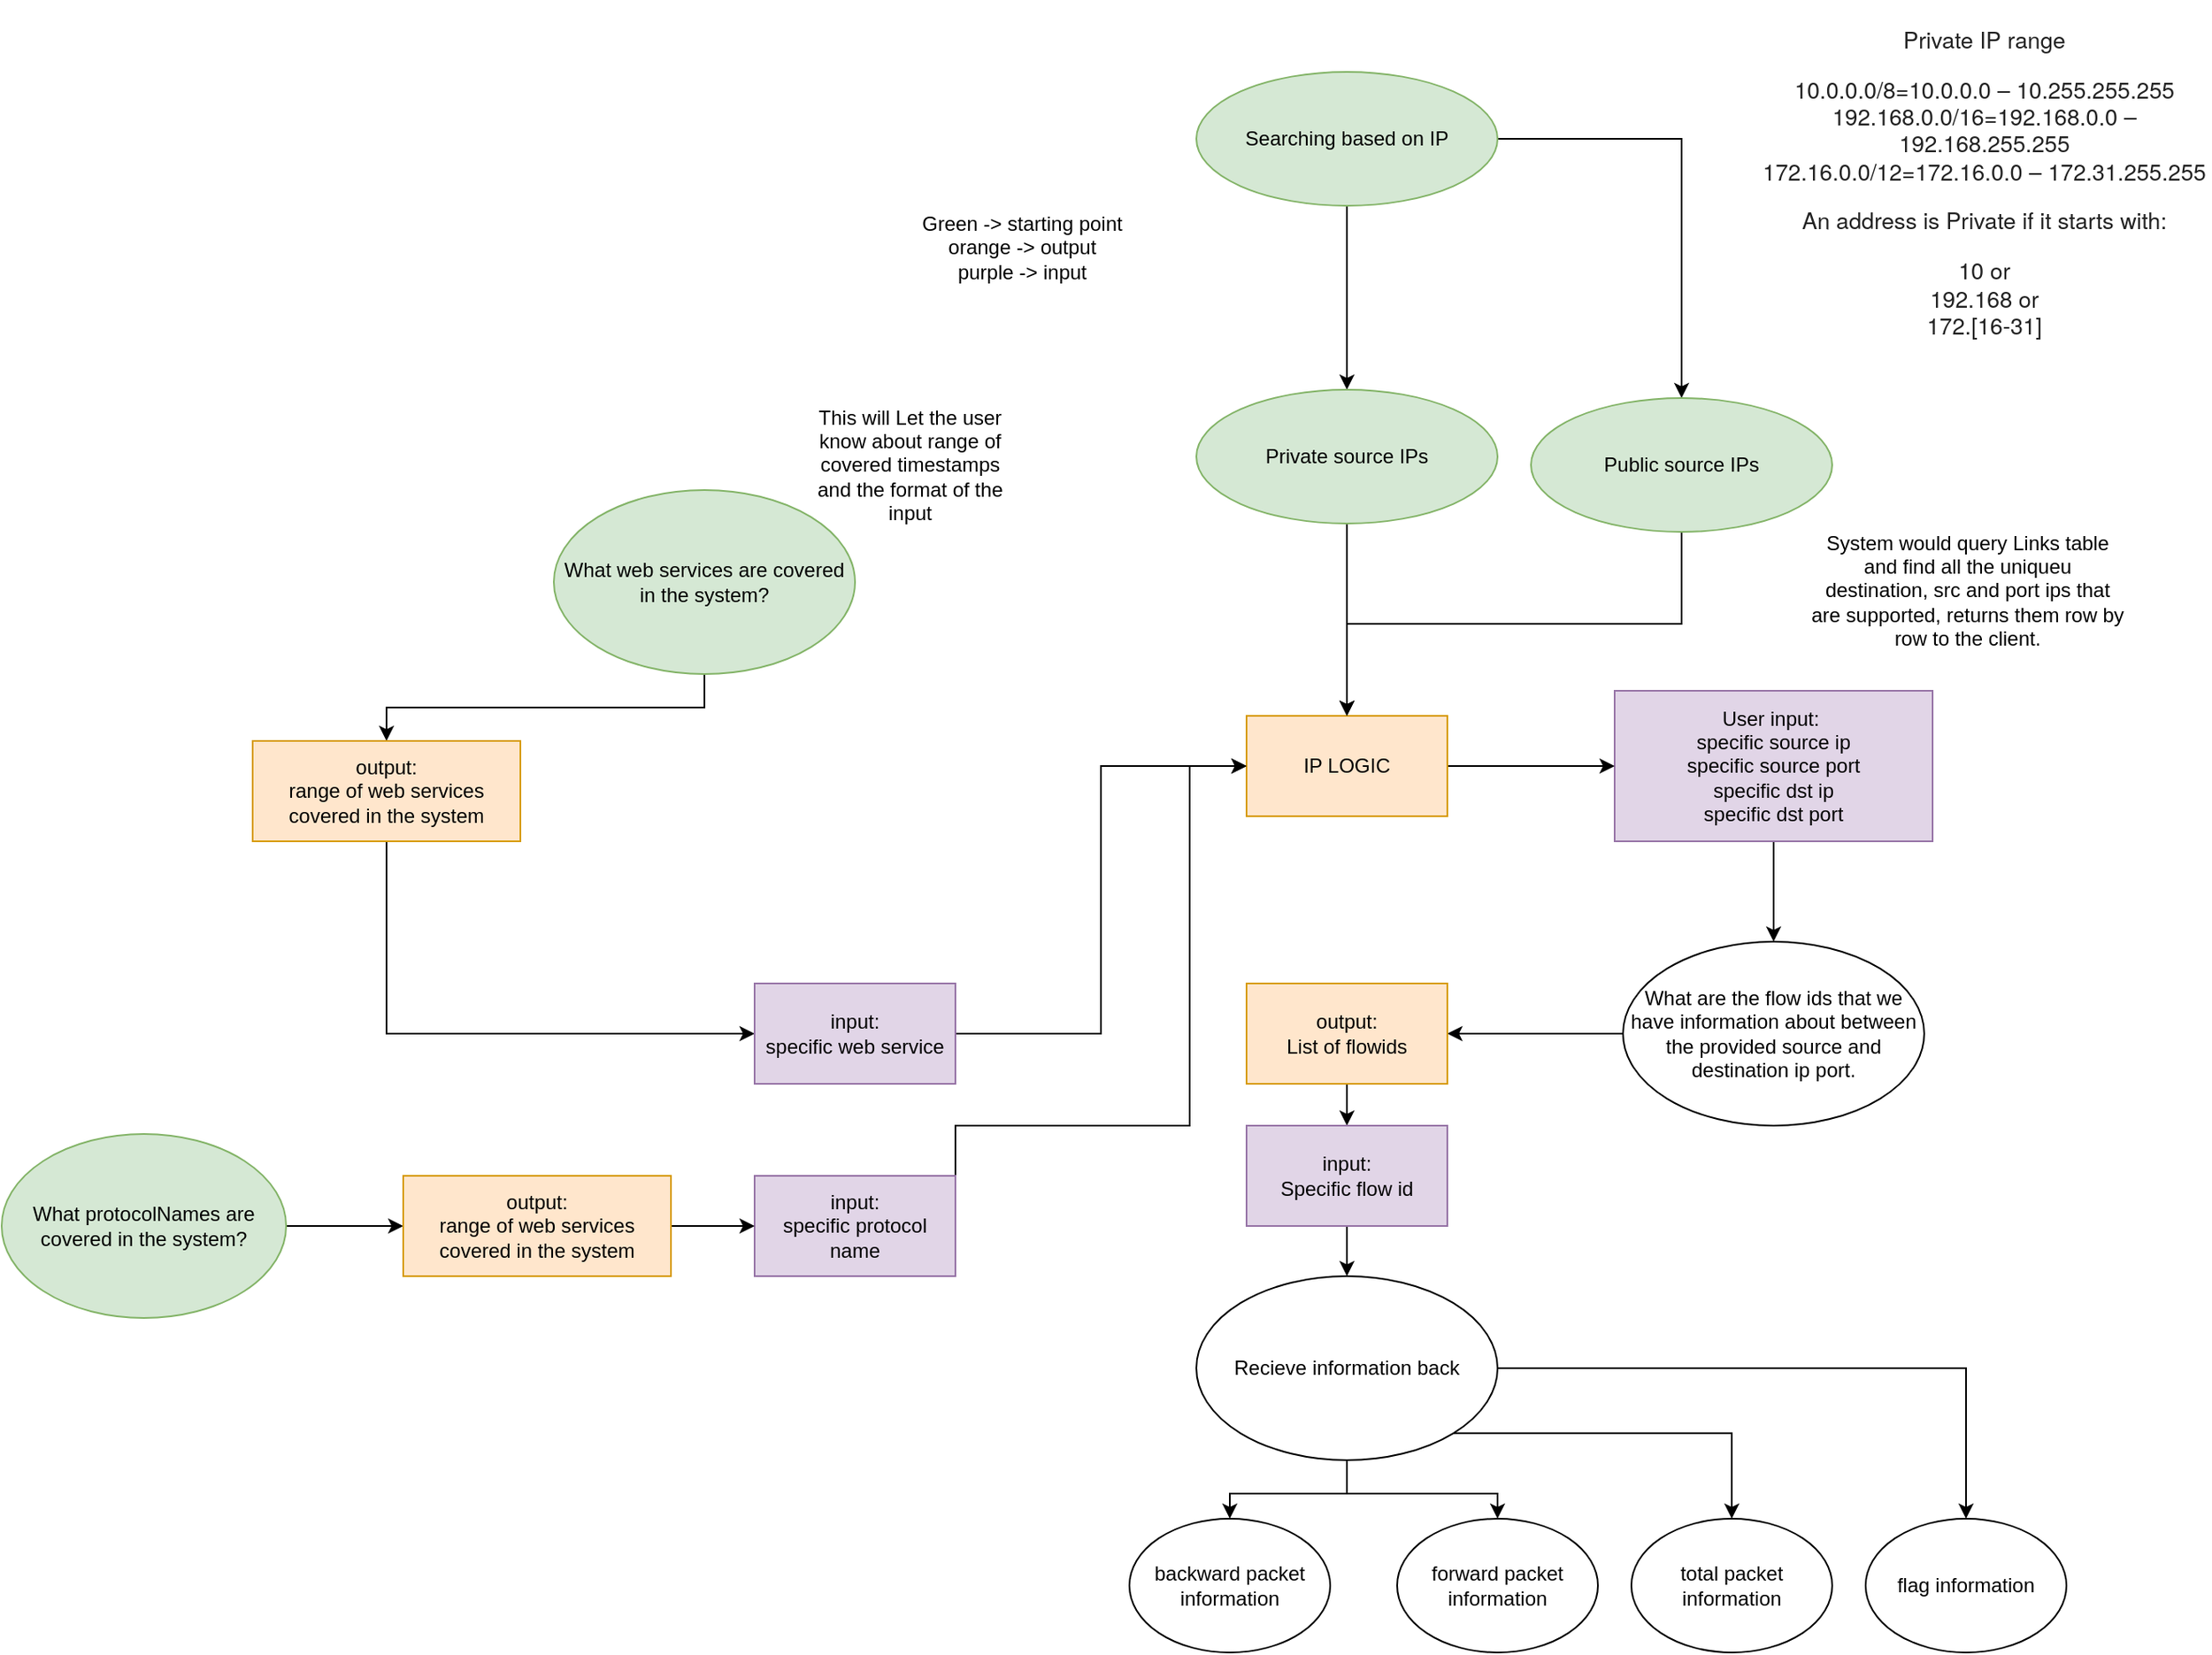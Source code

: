 <mxfile version="14.5.3" type="device"><diagram id="SofdjEfW7z4mmCoIvDy1" name="Page-1"><mxGraphModel dx="1678" dy="934" grid="1" gridSize="10" guides="1" tooltips="1" connect="1" arrows="1" fold="1" page="1" pageScale="1" pageWidth="850" pageHeight="1100" math="0" shadow="0"><root><mxCell id="0"/><mxCell id="1" parent="0"/><mxCell id="km_jB05RlT5TDbRmIcJ6-3" value="System would query Links table and find all the uniqueu destination, src and port ips that are supported, returns them row by row to the client." style="text;html=1;strokeColor=none;fillColor=none;align=center;verticalAlign=middle;whiteSpace=wrap;rounded=0;" parent="1" vertex="1"><mxGeometry x="1380" y="450" width="190" height="100" as="geometry"/></mxCell><mxCell id="km_jB05RlT5TDbRmIcJ6-4" style="edgeStyle=orthogonalEdgeStyle;rounded=0;orthogonalLoop=1;jettySize=auto;html=1;exitX=1;exitY=0.5;exitDx=0;exitDy=0;entryX=0.5;entryY=0;entryDx=0;entryDy=0;" parent="1" source="km_jB05RlT5TDbRmIcJ6-9" target="km_jB05RlT5TDbRmIcJ6-16" edge="1"><mxGeometry relative="1" as="geometry"/></mxCell><mxCell id="km_jB05RlT5TDbRmIcJ6-5" style="edgeStyle=orthogonalEdgeStyle;rounded=0;orthogonalLoop=1;jettySize=auto;html=1;exitX=1;exitY=1;exitDx=0;exitDy=0;entryX=0.5;entryY=0;entryDx=0;entryDy=0;" parent="1" source="km_jB05RlT5TDbRmIcJ6-9" target="km_jB05RlT5TDbRmIcJ6-12" edge="1"><mxGeometry relative="1" as="geometry"/></mxCell><mxCell id="km_jB05RlT5TDbRmIcJ6-6" style="edgeStyle=orthogonalEdgeStyle;rounded=0;orthogonalLoop=1;jettySize=auto;html=1;exitX=0.5;exitY=1;exitDx=0;exitDy=0;entryX=0.5;entryY=0;entryDx=0;entryDy=0;" parent="1" source="km_jB05RlT5TDbRmIcJ6-9" target="km_jB05RlT5TDbRmIcJ6-13" edge="1"><mxGeometry relative="1" as="geometry"/></mxCell><mxCell id="km_jB05RlT5TDbRmIcJ6-7" style="edgeStyle=orthogonalEdgeStyle;rounded=0;orthogonalLoop=1;jettySize=auto;html=1;exitX=0.5;exitY=1;exitDx=0;exitDy=0;entryX=0.5;entryY=0;entryDx=0;entryDy=0;" parent="1" source="km_jB05RlT5TDbRmIcJ6-9" target="km_jB05RlT5TDbRmIcJ6-14" edge="1"><mxGeometry relative="1" as="geometry"/></mxCell><mxCell id="km_jB05RlT5TDbRmIcJ6-9" value="Recieve information back" style="ellipse;whiteSpace=wrap;html=1;" parent="1" vertex="1"><mxGeometry x="1014" y="910" width="180" height="110" as="geometry"/></mxCell><mxCell id="km_jB05RlT5TDbRmIcJ6-10" style="edgeStyle=orthogonalEdgeStyle;rounded=0;orthogonalLoop=1;jettySize=auto;html=1;exitX=0.5;exitY=1;exitDx=0;exitDy=0;entryX=0.5;entryY=0;entryDx=0;entryDy=0;" parent="1" source="km_jB05RlT5TDbRmIcJ6-11" target="km_jB05RlT5TDbRmIcJ6-26" edge="1"><mxGeometry relative="1" as="geometry"/></mxCell><mxCell id="km_jB05RlT5TDbRmIcJ6-11" value="&lt;span&gt;User input:&amp;nbsp;&lt;/span&gt;&lt;br&gt;&lt;span&gt;specific source ip&lt;/span&gt;&lt;br&gt;&lt;span&gt;specific source port&lt;br&gt;&lt;/span&gt;&lt;span&gt;specific dst ip&lt;/span&gt;&lt;br&gt;&lt;span&gt;specific dst port&lt;br&gt;&lt;/span&gt;" style="rounded=0;whiteSpace=wrap;html=1;fillColor=#e1d5e7;strokeColor=#9673a6;" parent="1" vertex="1"><mxGeometry x="1264" y="560" width="190" height="90" as="geometry"/></mxCell><mxCell id="km_jB05RlT5TDbRmIcJ6-12" value="total packet information" style="ellipse;whiteSpace=wrap;html=1;" parent="1" vertex="1"><mxGeometry x="1274" y="1055" width="120" height="80" as="geometry"/></mxCell><mxCell id="km_jB05RlT5TDbRmIcJ6-13" value="forward packet information" style="ellipse;whiteSpace=wrap;html=1;" parent="1" vertex="1"><mxGeometry x="1134" y="1055" width="120" height="80" as="geometry"/></mxCell><mxCell id="km_jB05RlT5TDbRmIcJ6-14" value="backward packet information" style="ellipse;whiteSpace=wrap;html=1;" parent="1" vertex="1"><mxGeometry x="974" y="1055" width="120" height="80" as="geometry"/></mxCell><mxCell id="km_jB05RlT5TDbRmIcJ6-16" value="flag information" style="ellipse;whiteSpace=wrap;html=1;" parent="1" vertex="1"><mxGeometry x="1414" y="1055" width="120" height="80" as="geometry"/></mxCell><mxCell id="km_jB05RlT5TDbRmIcJ6-17" style="edgeStyle=orthogonalEdgeStyle;rounded=0;orthogonalLoop=1;jettySize=auto;html=1;exitX=1;exitY=0.5;exitDx=0;exitDy=0;" parent="1" source="km_jB05RlT5TDbRmIcJ6-18" target="km_jB05RlT5TDbRmIcJ6-11" edge="1"><mxGeometry relative="1" as="geometry"/></mxCell><mxCell id="km_jB05RlT5TDbRmIcJ6-18" value="IP LOGIC" style="rounded=0;whiteSpace=wrap;html=1;fillColor=#ffe6cc;strokeColor=#d79b00;" parent="1" vertex="1"><mxGeometry x="1044" y="575" width="120" height="60" as="geometry"/></mxCell><mxCell id="km_jB05RlT5TDbRmIcJ6-19" style="edgeStyle=orthogonalEdgeStyle;rounded=0;orthogonalLoop=1;jettySize=auto;html=1;exitX=0.5;exitY=1;exitDx=0;exitDy=0;" parent="1" source="km_jB05RlT5TDbRmIcJ6-20" target="km_jB05RlT5TDbRmIcJ6-33" edge="1"><mxGeometry relative="1" as="geometry"/></mxCell><mxCell id="km_jB05RlT5TDbRmIcJ6-20" value="What web services are covered in the system?" style="ellipse;whiteSpace=wrap;html=1;fillColor=#d5e8d4;strokeColor=#82b366;" parent="1" vertex="1"><mxGeometry x="630" y="440" width="180" height="110" as="geometry"/></mxCell><mxCell id="km_jB05RlT5TDbRmIcJ6-21" value="Green -&amp;gt; starting point&lt;br&gt;orange -&amp;gt; output&lt;br&gt;purple -&amp;gt; input" style="text;html=1;strokeColor=none;fillColor=none;align=center;verticalAlign=middle;whiteSpace=wrap;rounded=0;" parent="1" vertex="1"><mxGeometry x="820" y="280" width="180" height="30" as="geometry"/></mxCell><mxCell id="km_jB05RlT5TDbRmIcJ6-24" value="This will Let the user know about range of covered timestamps and the format of the input" style="text;html=1;strokeColor=none;fillColor=none;align=center;verticalAlign=middle;whiteSpace=wrap;rounded=0;" parent="1" vertex="1"><mxGeometry x="780" y="390" width="126" height="70" as="geometry"/></mxCell><mxCell id="km_jB05RlT5TDbRmIcJ6-25" style="edgeStyle=orthogonalEdgeStyle;rounded=0;orthogonalLoop=1;jettySize=auto;html=1;exitX=0;exitY=0.5;exitDx=0;exitDy=0;" parent="1" source="km_jB05RlT5TDbRmIcJ6-26" target="km_jB05RlT5TDbRmIcJ6-28" edge="1"><mxGeometry relative="1" as="geometry"/></mxCell><mxCell id="km_jB05RlT5TDbRmIcJ6-26" value="What are the flow ids that we have information about between the provided source and destination ip port." style="ellipse;whiteSpace=wrap;html=1;" parent="1" vertex="1"><mxGeometry x="1269" y="710" width="180" height="110" as="geometry"/></mxCell><mxCell id="km_jB05RlT5TDbRmIcJ6-27" style="edgeStyle=orthogonalEdgeStyle;rounded=0;orthogonalLoop=1;jettySize=auto;html=1;exitX=0.5;exitY=1;exitDx=0;exitDy=0;entryX=0.5;entryY=0;entryDx=0;entryDy=0;" parent="1" source="km_jB05RlT5TDbRmIcJ6-28" target="km_jB05RlT5TDbRmIcJ6-30" edge="1"><mxGeometry relative="1" as="geometry"/></mxCell><mxCell id="km_jB05RlT5TDbRmIcJ6-28" value="output:&lt;br&gt;List of flowids" style="rounded=0;whiteSpace=wrap;html=1;fillColor=#ffe6cc;strokeColor=#d79b00;" parent="1" vertex="1"><mxGeometry x="1044" y="735" width="120" height="60" as="geometry"/></mxCell><mxCell id="km_jB05RlT5TDbRmIcJ6-29" style="edgeStyle=orthogonalEdgeStyle;rounded=0;orthogonalLoop=1;jettySize=auto;html=1;exitX=0.5;exitY=1;exitDx=0;exitDy=0;entryX=0.5;entryY=0;entryDx=0;entryDy=0;" parent="1" source="km_jB05RlT5TDbRmIcJ6-30" target="km_jB05RlT5TDbRmIcJ6-9" edge="1"><mxGeometry relative="1" as="geometry"/></mxCell><mxCell id="km_jB05RlT5TDbRmIcJ6-30" value="input:&lt;br&gt;Specific flow id" style="rounded=0;whiteSpace=wrap;html=1;fillColor=#e1d5e7;strokeColor=#9673a6;" parent="1" vertex="1"><mxGeometry x="1044" y="820" width="120" height="60" as="geometry"/></mxCell><mxCell id="P9xbQ3F0hGOU243WaGTI-3" style="edgeStyle=orthogonalEdgeStyle;rounded=0;orthogonalLoop=1;jettySize=auto;html=1;exitX=0.5;exitY=1;exitDx=0;exitDy=0;entryX=0;entryY=0.5;entryDx=0;entryDy=0;" edge="1" parent="1" source="km_jB05RlT5TDbRmIcJ6-33" target="P9xbQ3F0hGOU243WaGTI-1"><mxGeometry relative="1" as="geometry"/></mxCell><mxCell id="km_jB05RlT5TDbRmIcJ6-33" value="&lt;span&gt;output:&lt;br&gt;range of web services covered in the system&lt;br&gt;&lt;/span&gt;" style="rounded=0;whiteSpace=wrap;html=1;fillColor=#ffe6cc;strokeColor=#d79b00;" parent="1" vertex="1"><mxGeometry x="450" y="590" width="160" height="60" as="geometry"/></mxCell><mxCell id="P9xbQ3F0hGOU243WaGTI-21" style="edgeStyle=orthogonalEdgeStyle;rounded=0;orthogonalLoop=1;jettySize=auto;html=1;exitX=1;exitY=0.5;exitDx=0;exitDy=0;entryX=0;entryY=0.5;entryDx=0;entryDy=0;" edge="1" parent="1" source="P9xbQ3F0hGOU243WaGTI-1" target="km_jB05RlT5TDbRmIcJ6-18"><mxGeometry relative="1" as="geometry"/></mxCell><mxCell id="P9xbQ3F0hGOU243WaGTI-1" value="input:&lt;br&gt;specific web service" style="rounded=0;whiteSpace=wrap;html=1;fillColor=#e1d5e7;strokeColor=#9673a6;" vertex="1" parent="1"><mxGeometry x="750" y="735" width="120" height="60" as="geometry"/></mxCell><mxCell id="P9xbQ3F0hGOU243WaGTI-10" style="edgeStyle=orthogonalEdgeStyle;rounded=0;orthogonalLoop=1;jettySize=auto;html=1;" edge="1" parent="1" source="P9xbQ3F0hGOU243WaGTI-4" target="P9xbQ3F0hGOU243WaGTI-9"><mxGeometry relative="1" as="geometry"/></mxCell><mxCell id="P9xbQ3F0hGOU243WaGTI-4" value="What protocolNames are covered in the system?" style="ellipse;whiteSpace=wrap;html=1;fillColor=#d5e8d4;strokeColor=#82b366;" vertex="1" parent="1"><mxGeometry x="300" y="825" width="170" height="110" as="geometry"/></mxCell><mxCell id="P9xbQ3F0hGOU243WaGTI-22" style="edgeStyle=orthogonalEdgeStyle;rounded=0;orthogonalLoop=1;jettySize=auto;html=1;exitX=1;exitY=0.5;exitDx=0;exitDy=0;entryX=0;entryY=0.5;entryDx=0;entryDy=0;" edge="1" parent="1" source="P9xbQ3F0hGOU243WaGTI-5" target="km_jB05RlT5TDbRmIcJ6-18"><mxGeometry relative="1" as="geometry"><mxPoint x="1040" y="610" as="targetPoint"/><Array as="points"><mxPoint x="870" y="820"/><mxPoint x="1010" y="820"/><mxPoint x="1010" y="605"/></Array></mxGeometry></mxCell><mxCell id="P9xbQ3F0hGOU243WaGTI-5" value="input:&lt;br&gt;specific protocol name" style="rounded=0;whiteSpace=wrap;html=1;fillColor=#e1d5e7;strokeColor=#9673a6;" vertex="1" parent="1"><mxGeometry x="750" y="850" width="120" height="60" as="geometry"/></mxCell><mxCell id="P9xbQ3F0hGOU243WaGTI-11" style="edgeStyle=orthogonalEdgeStyle;rounded=0;orthogonalLoop=1;jettySize=auto;html=1;" edge="1" parent="1" source="P9xbQ3F0hGOU243WaGTI-9" target="P9xbQ3F0hGOU243WaGTI-5"><mxGeometry relative="1" as="geometry"/></mxCell><mxCell id="P9xbQ3F0hGOU243WaGTI-9" value="&lt;span&gt;output:&lt;br&gt;range of web services covered in the system&lt;br&gt;&lt;/span&gt;" style="rounded=0;whiteSpace=wrap;html=1;fillColor=#ffe6cc;strokeColor=#d79b00;" vertex="1" parent="1"><mxGeometry x="540" y="850" width="160" height="60" as="geometry"/></mxCell><mxCell id="P9xbQ3F0hGOU243WaGTI-13" style="edgeStyle=orthogonalEdgeStyle;rounded=0;orthogonalLoop=1;jettySize=auto;html=1;entryX=0.5;entryY=0;entryDx=0;entryDy=0;" edge="1" parent="1" source="P9xbQ3F0hGOU243WaGTI-12" target="P9xbQ3F0hGOU243WaGTI-15"><mxGeometry relative="1" as="geometry"><mxPoint x="1220" y="380" as="targetPoint"/></mxGeometry></mxCell><mxCell id="P9xbQ3F0hGOU243WaGTI-17" style="edgeStyle=orthogonalEdgeStyle;rounded=0;orthogonalLoop=1;jettySize=auto;html=1;exitX=0.5;exitY=1;exitDx=0;exitDy=0;" edge="1" parent="1" source="P9xbQ3F0hGOU243WaGTI-12" target="P9xbQ3F0hGOU243WaGTI-16"><mxGeometry relative="1" as="geometry"/></mxCell><mxCell id="P9xbQ3F0hGOU243WaGTI-12" value="Searching based on IP" style="ellipse;whiteSpace=wrap;html=1;fillColor=#d5e8d4;strokeColor=#82b366;" vertex="1" parent="1"><mxGeometry x="1014" y="190" width="180" height="80" as="geometry"/></mxCell><mxCell id="P9xbQ3F0hGOU243WaGTI-18" style="edgeStyle=orthogonalEdgeStyle;rounded=0;orthogonalLoop=1;jettySize=auto;html=1;exitX=0.5;exitY=1;exitDx=0;exitDy=0;entryX=0.5;entryY=0;entryDx=0;entryDy=0;" edge="1" parent="1" source="P9xbQ3F0hGOU243WaGTI-15" target="km_jB05RlT5TDbRmIcJ6-18"><mxGeometry relative="1" as="geometry"/></mxCell><mxCell id="P9xbQ3F0hGOU243WaGTI-15" value="Public source IPs" style="ellipse;whiteSpace=wrap;html=1;fillColor=#d5e8d4;strokeColor=#82b366;" vertex="1" parent="1"><mxGeometry x="1214" y="385" width="180" height="80" as="geometry"/></mxCell><mxCell id="P9xbQ3F0hGOU243WaGTI-19" style="edgeStyle=orthogonalEdgeStyle;rounded=0;orthogonalLoop=1;jettySize=auto;html=1;exitX=0.5;exitY=1;exitDx=0;exitDy=0;entryX=0.5;entryY=0;entryDx=0;entryDy=0;" edge="1" parent="1" source="P9xbQ3F0hGOU243WaGTI-16" target="km_jB05RlT5TDbRmIcJ6-18"><mxGeometry relative="1" as="geometry"><mxPoint x="1104" y="570" as="targetPoint"/></mxGeometry></mxCell><mxCell id="P9xbQ3F0hGOU243WaGTI-16" value="Private source IPs" style="ellipse;whiteSpace=wrap;html=1;fillColor=#d5e8d4;strokeColor=#82b366;" vertex="1" parent="1"><mxGeometry x="1014" y="380" width="180" height="80" as="geometry"/></mxCell><mxCell id="P9xbQ3F0hGOU243WaGTI-20" value="&lt;p class=&quot;lines&quot; style=&quot;color: rgb(34 , 34 , 34) ; font-family: &amp;#34;raleway&amp;#34; , &amp;#34;helveticaneue&amp;#34; , &amp;#34;helvetica neue&amp;#34; , &amp;#34;helvetica&amp;#34; , &amp;#34;arial&amp;#34; , sans-serif ; font-size: 13.6px&quot;&gt;Private IP range&lt;/p&gt;&lt;p class=&quot;lines&quot; style=&quot;color: rgb(34 , 34 , 34) ; font-family: &amp;#34;raleway&amp;#34; , &amp;#34;helveticaneue&amp;#34; , &amp;#34;helvetica neue&amp;#34; , &amp;#34;helvetica&amp;#34; , &amp;#34;arial&amp;#34; , sans-serif ; font-size: 13.6px&quot;&gt;10.0.0.0/8=10.0.0.0 – 10.255.255.255&lt;br clear=&quot;none&quot;&gt;192.168.0.0/16=192.168.0.0 – 192.168.255.255&lt;br clear=&quot;none&quot;&gt;172.16.0.0/12=172.16.0.0 – 172.31.255.255&lt;/p&gt;&lt;p class=&quot;p&quot; style=&quot;margin-top: 1em ; color: rgb(34 , 34 , 34) ; font-family: &amp;#34;raleway&amp;#34; , &amp;#34;helveticaneue&amp;#34; , &amp;#34;helvetica neue&amp;#34; , &amp;#34;helvetica&amp;#34; , &amp;#34;arial&amp;#34; , sans-serif ; font-size: 13.6px&quot;&gt;An address is Private if it starts with:&lt;/p&gt;&lt;p class=&quot;lines&quot; style=&quot;color: rgb(34 , 34 , 34) ; font-family: &amp;#34;raleway&amp;#34; , &amp;#34;helveticaneue&amp;#34; , &amp;#34;helvetica neue&amp;#34; , &amp;#34;helvetica&amp;#34; , &amp;#34;arial&amp;#34; , sans-serif ; font-size: 13.6px&quot;&gt;10 or&lt;br clear=&quot;none&quot;&gt;192.168 or&lt;br clear=&quot;none&quot;&gt;172.[16-31]&lt;/p&gt;" style="text;html=1;strokeColor=none;fillColor=none;align=center;verticalAlign=middle;whiteSpace=wrap;rounded=0;" vertex="1" parent="1"><mxGeometry x="1350" y="150" width="270" height="210" as="geometry"/></mxCell></root></mxGraphModel></diagram></mxfile>